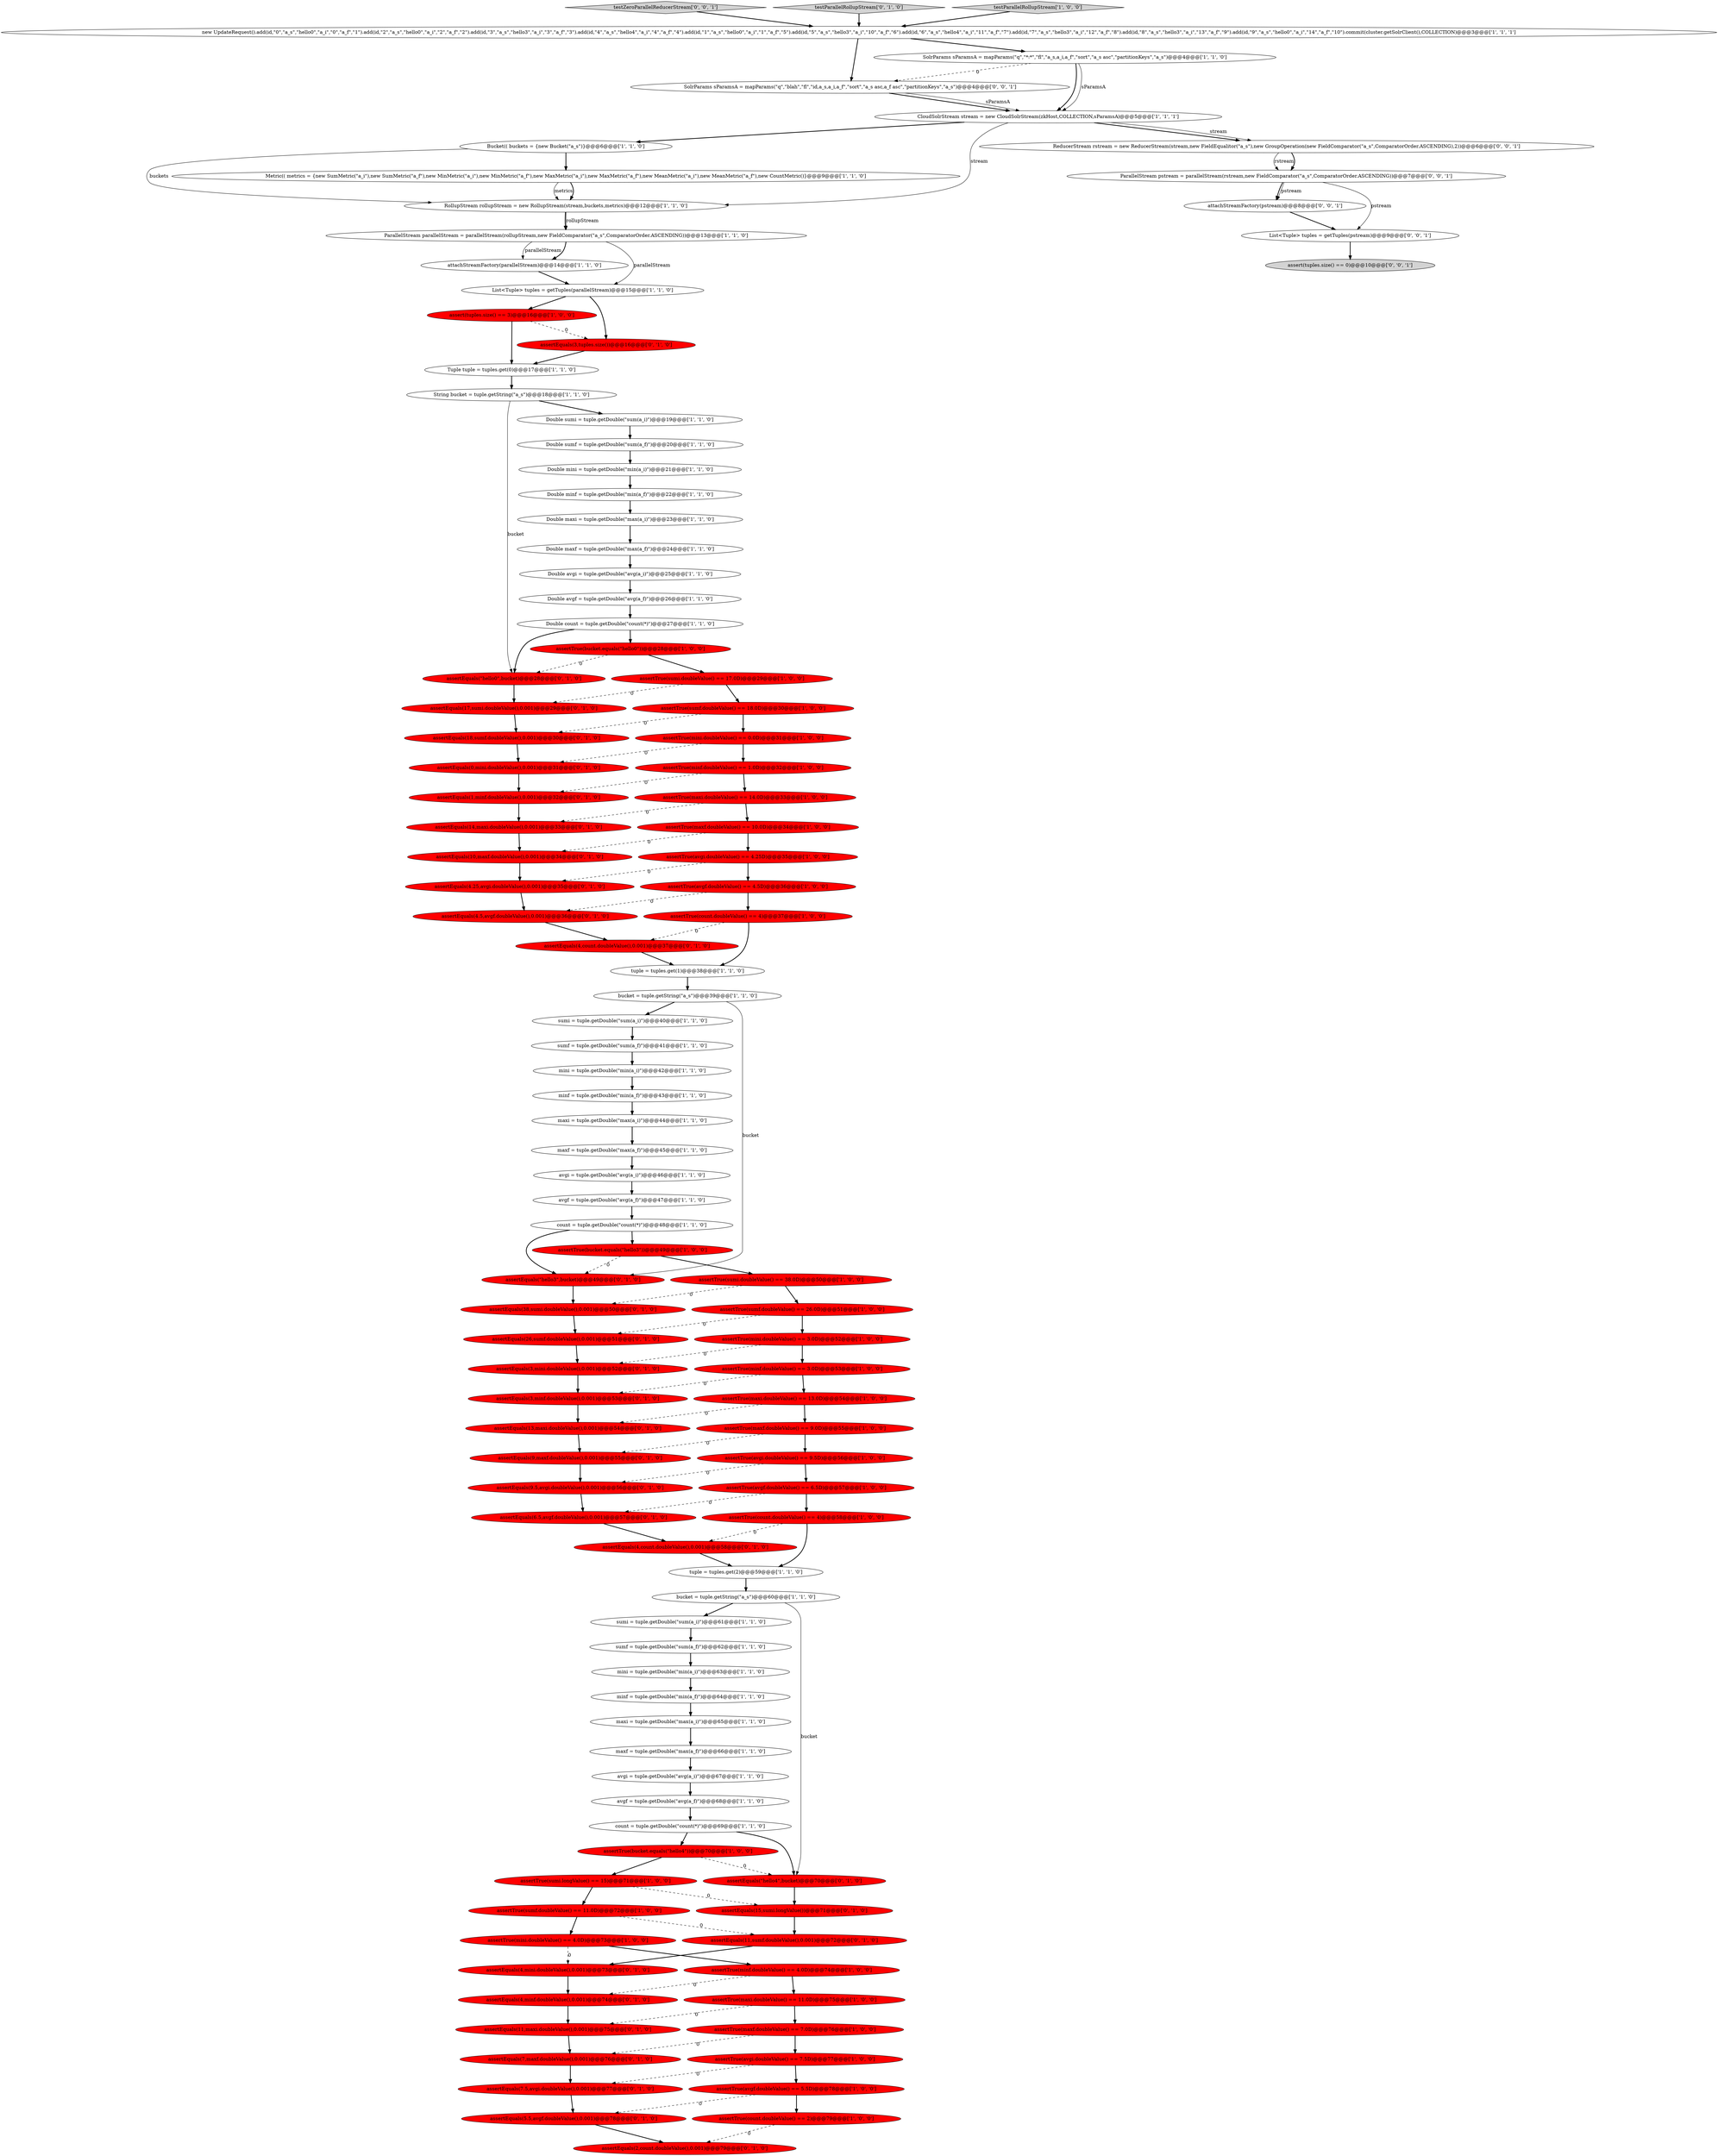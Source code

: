 digraph {
86 [style = filled, label = "assertEquals(\"hello0\",bucket)@@@28@@@['0', '1', '0']", fillcolor = red, shape = ellipse image = "AAA1AAABBB2BBB"];
38 [style = filled, label = "assert(tuples.size() == 3)@@@16@@@['1', '0', '0']", fillcolor = red, shape = ellipse image = "AAA1AAABBB1BBB"];
94 [style = filled, label = "assertEquals(3,minf.doubleValue(),0.001)@@@53@@@['0', '1', '0']", fillcolor = red, shape = ellipse image = "AAA1AAABBB2BBB"];
10 [style = filled, label = "maxf = tuple.getDouble(\"max(a_f)\")@@@66@@@['1', '1', '0']", fillcolor = white, shape = ellipse image = "AAA0AAABBB1BBB"];
12 [style = filled, label = "assertTrue(maxf.doubleValue() == 9.0D)@@@55@@@['1', '0', '0']", fillcolor = red, shape = ellipse image = "AAA1AAABBB1BBB"];
1 [style = filled, label = "Bucket(( buckets = {new Bucket(\"a_s\")}@@@6@@@['1', '1', '0']", fillcolor = white, shape = ellipse image = "AAA0AAABBB1BBB"];
35 [style = filled, label = "count = tuple.getDouble(\"count(*)\")@@@48@@@['1', '1', '0']", fillcolor = white, shape = ellipse image = "AAA0AAABBB1BBB"];
26 [style = filled, label = "ParallelStream parallelStream = parallelStream(rollupStream,new FieldComparator(\"a_s\",ComparatorOrder.ASCENDING))@@@13@@@['1', '1', '0']", fillcolor = white, shape = ellipse image = "AAA0AAABBB1BBB"];
68 [style = filled, label = "new UpdateRequest().add(id,\"0\",\"a_s\",\"hello0\",\"a_i\",\"0\",\"a_f\",\"1\").add(id,\"2\",\"a_s\",\"hello0\",\"a_i\",\"2\",\"a_f\",\"2\").add(id,\"3\",\"a_s\",\"hello3\",\"a_i\",\"3\",\"a_f\",\"3\").add(id,\"4\",\"a_s\",\"hello4\",\"a_i\",\"4\",\"a_f\",\"4\").add(id,\"1\",\"a_s\",\"hello0\",\"a_i\",\"1\",\"a_f\",\"5\").add(id,\"5\",\"a_s\",\"hello3\",\"a_i\",\"10\",\"a_f\",\"6\").add(id,\"6\",\"a_s\",\"hello4\",\"a_i\",\"11\",\"a_f\",\"7\").add(id,\"7\",\"a_s\",\"hello3\",\"a_i\",\"12\",\"a_f\",\"8\").add(id,\"8\",\"a_s\",\"hello3\",\"a_i\",\"13\",\"a_f\",\"9\").add(id,\"9\",\"a_s\",\"hello0\",\"a_i\",\"14\",\"a_f\",\"10\").commit(cluster.getSolrClient(),COLLECTION)@@@3@@@['1', '1', '1']", fillcolor = white, shape = ellipse image = "AAA0AAABBB1BBB"];
5 [style = filled, label = "Double avgi = tuple.getDouble(\"avg(a_i)\")@@@25@@@['1', '1', '0']", fillcolor = white, shape = ellipse image = "AAA0AAABBB1BBB"];
83 [style = filled, label = "assertEquals(18,sumf.doubleValue(),0.001)@@@30@@@['0', '1', '0']", fillcolor = red, shape = ellipse image = "AAA1AAABBB2BBB"];
71 [style = filled, label = "count = tuple.getDouble(\"count(*)\")@@@69@@@['1', '1', '0']", fillcolor = white, shape = ellipse image = "AAA0AAABBB1BBB"];
110 [style = filled, label = "testZeroParallelReducerStream['0', '0', '1']", fillcolor = lightgray, shape = diamond image = "AAA0AAABBB3BBB"];
42 [style = filled, label = "minf = tuple.getDouble(\"min(a_f)\")@@@64@@@['1', '1', '0']", fillcolor = white, shape = ellipse image = "AAA0AAABBB1BBB"];
77 [style = filled, label = "testParallelRollupStream['0', '1', '0']", fillcolor = lightgray, shape = diamond image = "AAA0AAABBB2BBB"];
67 [style = filled, label = "assertTrue(avgf.doubleValue() == 4.5D)@@@36@@@['1', '0', '0']", fillcolor = red, shape = ellipse image = "AAA1AAABBB1BBB"];
33 [style = filled, label = "bucket = tuple.getString(\"a_s\")@@@39@@@['1', '1', '0']", fillcolor = white, shape = ellipse image = "AAA0AAABBB1BBB"];
103 [style = filled, label = "assertEquals(0,mini.doubleValue(),0.001)@@@31@@@['0', '1', '0']", fillcolor = red, shape = ellipse image = "AAA1AAABBB2BBB"];
105 [style = filled, label = "assertEquals(7.5,avgi.doubleValue(),0.001)@@@77@@@['0', '1', '0']", fillcolor = red, shape = ellipse image = "AAA1AAABBB2BBB"];
55 [style = filled, label = "tuple = tuples.get(1)@@@38@@@['1', '1', '0']", fillcolor = white, shape = ellipse image = "AAA0AAABBB1BBB"];
99 [style = filled, label = "assertEquals(4.5,avgf.doubleValue(),0.001)@@@36@@@['0', '1', '0']", fillcolor = red, shape = ellipse image = "AAA1AAABBB2BBB"];
50 [style = filled, label = "assertTrue(avgi.doubleValue() == 4.25D)@@@35@@@['1', '0', '0']", fillcolor = red, shape = ellipse image = "AAA1AAABBB1BBB"];
0 [style = filled, label = "maxi = tuple.getDouble(\"max(a_i)\")@@@65@@@['1', '1', '0']", fillcolor = white, shape = ellipse image = "AAA0AAABBB1BBB"];
29 [style = filled, label = "assertTrue(maxf.doubleValue() == 10.0D)@@@34@@@['1', '0', '0']", fillcolor = red, shape = ellipse image = "AAA1AAABBB1BBB"];
22 [style = filled, label = "Tuple tuple = tuples.get(0)@@@17@@@['1', '1', '0']", fillcolor = white, shape = ellipse image = "AAA0AAABBB1BBB"];
111 [style = filled, label = "SolrParams sParamsA = mapParams(\"q\",\"blah\",\"fl\",\"id,a_s,a_i,a_f\",\"sort\",\"a_s asc,a_f asc\",\"partitionKeys\",\"a_s\")@@@4@@@['0', '0', '1']", fillcolor = white, shape = ellipse image = "AAA0AAABBB3BBB"];
97 [style = filled, label = "assertEquals(4,mini.doubleValue(),0.001)@@@73@@@['0', '1', '0']", fillcolor = red, shape = ellipse image = "AAA1AAABBB2BBB"];
13 [style = filled, label = "assertTrue(avgi.doubleValue() == 9.5D)@@@56@@@['1', '0', '0']", fillcolor = red, shape = ellipse image = "AAA1AAABBB1BBB"];
100 [style = filled, label = "assertEquals(17,sumi.doubleValue(),0.001)@@@29@@@['0', '1', '0']", fillcolor = red, shape = ellipse image = "AAA1AAABBB2BBB"];
14 [style = filled, label = "bucket = tuple.getString(\"a_s\")@@@60@@@['1', '1', '0']", fillcolor = white, shape = ellipse image = "AAA0AAABBB1BBB"];
52 [style = filled, label = "assertTrue(count.doubleValue() == 4)@@@58@@@['1', '0', '0']", fillcolor = red, shape = ellipse image = "AAA1AAABBB1BBB"];
34 [style = filled, label = "mini = tuple.getDouble(\"min(a_i)\")@@@42@@@['1', '1', '0']", fillcolor = white, shape = ellipse image = "AAA0AAABBB1BBB"];
112 [style = filled, label = "assert(tuples.size() == 0)@@@10@@@['0', '0', '1']", fillcolor = lightgray, shape = ellipse image = "AAA0AAABBB3BBB"];
57 [style = filled, label = "assertTrue(sumf.doubleValue() == 26.0D)@@@51@@@['1', '0', '0']", fillcolor = red, shape = ellipse image = "AAA1AAABBB1BBB"];
66 [style = filled, label = "RollupStream rollupStream = new RollupStream(stream,buckets,metrics)@@@12@@@['1', '1', '0']", fillcolor = white, shape = ellipse image = "AAA0AAABBB1BBB"];
2 [style = filled, label = "mini = tuple.getDouble(\"min(a_i)\")@@@63@@@['1', '1', '0']", fillcolor = white, shape = ellipse image = "AAA0AAABBB1BBB"];
3 [style = filled, label = "CloudSolrStream stream = new CloudSolrStream(zkHost,COLLECTION,sParamsA)@@@5@@@['1', '1', '1']", fillcolor = white, shape = ellipse image = "AAA0AAABBB1BBB"];
30 [style = filled, label = "assertTrue(bucket.equals(\"hello4\"))@@@70@@@['1', '0', '0']", fillcolor = red, shape = ellipse image = "AAA1AAABBB1BBB"];
63 [style = filled, label = "Double maxf = tuple.getDouble(\"max(a_f)\")@@@24@@@['1', '1', '0']", fillcolor = white, shape = ellipse image = "AAA0AAABBB1BBB"];
27 [style = filled, label = "assertTrue(bucket.equals(\"hello0\"))@@@28@@@['1', '0', '0']", fillcolor = red, shape = ellipse image = "AAA1AAABBB1BBB"];
56 [style = filled, label = "SolrParams sParamsA = mapParams(\"q\",\"*:*\",\"fl\",\"a_s,a_i,a_f\",\"sort\",\"a_s asc\",\"partitionKeys\",\"a_s\")@@@4@@@['1', '1', '0']", fillcolor = white, shape = ellipse image = "AAA0AAABBB1BBB"];
40 [style = filled, label = "minf = tuple.getDouble(\"min(a_f)\")@@@43@@@['1', '1', '0']", fillcolor = white, shape = ellipse image = "AAA0AAABBB1BBB"];
41 [style = filled, label = "sumi = tuple.getDouble(\"sum(a_i)\")@@@61@@@['1', '1', '0']", fillcolor = white, shape = ellipse image = "AAA0AAABBB1BBB"];
72 [style = filled, label = "maxf = tuple.getDouble(\"max(a_f)\")@@@45@@@['1', '1', '0']", fillcolor = white, shape = ellipse image = "AAA0AAABBB1BBB"];
37 [style = filled, label = "assertTrue(mini.doubleValue() == 4.0D)@@@73@@@['1', '0', '0']", fillcolor = red, shape = ellipse image = "AAA1AAABBB1BBB"];
82 [style = filled, label = "assertEquals(4,count.doubleValue(),0.001)@@@37@@@['0', '1', '0']", fillcolor = red, shape = ellipse image = "AAA1AAABBB2BBB"];
6 [style = filled, label = "attachStreamFactory(parallelStream)@@@14@@@['1', '1', '0']", fillcolor = white, shape = ellipse image = "AAA0AAABBB1BBB"];
15 [style = filled, label = "assertTrue(maxi.doubleValue() == 14.0D)@@@33@@@['1', '0', '0']", fillcolor = red, shape = ellipse image = "AAA1AAABBB1BBB"];
39 [style = filled, label = "assertTrue(sumi.doubleValue() == 38.0D)@@@50@@@['1', '0', '0']", fillcolor = red, shape = ellipse image = "AAA1AAABBB1BBB"];
59 [style = filled, label = "assertTrue(avgf.doubleValue() == 6.5D)@@@57@@@['1', '0', '0']", fillcolor = red, shape = ellipse image = "AAA1AAABBB1BBB"];
60 [style = filled, label = "avgi = tuple.getDouble(\"avg(a_i)\")@@@46@@@['1', '1', '0']", fillcolor = white, shape = ellipse image = "AAA0AAABBB1BBB"];
80 [style = filled, label = "assertEquals(5.5,avgf.doubleValue(),0.001)@@@78@@@['0', '1', '0']", fillcolor = red, shape = ellipse image = "AAA1AAABBB2BBB"];
47 [style = filled, label = "assertTrue(count.doubleValue() == 2)@@@79@@@['1', '0', '0']", fillcolor = red, shape = ellipse image = "AAA1AAABBB1BBB"];
81 [style = filled, label = "assertEquals(10,maxf.doubleValue(),0.001)@@@34@@@['0', '1', '0']", fillcolor = red, shape = ellipse image = "AAA1AAABBB2BBB"];
104 [style = filled, label = "assertEquals(9.5,avgi.doubleValue(),0.001)@@@56@@@['0', '1', '0']", fillcolor = red, shape = ellipse image = "AAA1AAABBB2BBB"];
11 [style = filled, label = "assertTrue(maxf.doubleValue() == 7.0D)@@@76@@@['1', '0', '0']", fillcolor = red, shape = ellipse image = "AAA1AAABBB1BBB"];
25 [style = filled, label = "Double avgf = tuple.getDouble(\"avg(a_f)\")@@@26@@@['1', '1', '0']", fillcolor = white, shape = ellipse image = "AAA0AAABBB1BBB"];
51 [style = filled, label = "assertTrue(maxi.doubleValue() == 13.0D)@@@54@@@['1', '0', '0']", fillcolor = red, shape = ellipse image = "AAA1AAABBB1BBB"];
76 [style = filled, label = "assertEquals(14,maxi.doubleValue(),0.001)@@@33@@@['0', '1', '0']", fillcolor = red, shape = ellipse image = "AAA1AAABBB2BBB"];
79 [style = filled, label = "assertEquals(11,maxi.doubleValue(),0.001)@@@75@@@['0', '1', '0']", fillcolor = red, shape = ellipse image = "AAA1AAABBB2BBB"];
61 [style = filled, label = "assertTrue(mini.doubleValue() == 0.0D)@@@31@@@['1', '0', '0']", fillcolor = red, shape = ellipse image = "AAA1AAABBB1BBB"];
73 [style = filled, label = "sumi = tuple.getDouble(\"sum(a_i)\")@@@40@@@['1', '1', '0']", fillcolor = white, shape = ellipse image = "AAA0AAABBB1BBB"];
88 [style = filled, label = "assertEquals(\"hello3\",bucket)@@@49@@@['0', '1', '0']", fillcolor = red, shape = ellipse image = "AAA1AAABBB2BBB"];
24 [style = filled, label = "assertTrue(sumi.doubleValue() == 17.0D)@@@29@@@['1', '0', '0']", fillcolor = red, shape = ellipse image = "AAA1AAABBB1BBB"];
78 [style = filled, label = "assertEquals(7,maxf.doubleValue(),0.001)@@@76@@@['0', '1', '0']", fillcolor = red, shape = ellipse image = "AAA1AAABBB2BBB"];
74 [style = filled, label = "assertEquals(13,maxi.doubleValue(),0.001)@@@54@@@['0', '1', '0']", fillcolor = red, shape = ellipse image = "AAA1AAABBB2BBB"];
9 [style = filled, label = "assertTrue(minf.doubleValue() == 3.0D)@@@53@@@['1', '0', '0']", fillcolor = red, shape = ellipse image = "AAA1AAABBB1BBB"];
45 [style = filled, label = "maxi = tuple.getDouble(\"max(a_i)\")@@@44@@@['1', '1', '0']", fillcolor = white, shape = ellipse image = "AAA0AAABBB1BBB"];
96 [style = filled, label = "assertEquals(6.5,avgf.doubleValue(),0.001)@@@57@@@['0', '1', '0']", fillcolor = red, shape = ellipse image = "AAA1AAABBB2BBB"];
62 [style = filled, label = "assertTrue(bucket.equals(\"hello3\"))@@@49@@@['1', '0', '0']", fillcolor = red, shape = ellipse image = "AAA1AAABBB1BBB"];
75 [style = filled, label = "assertEquals(9,maxf.doubleValue(),0.001)@@@55@@@['0', '1', '0']", fillcolor = red, shape = ellipse image = "AAA1AAABBB2BBB"];
18 [style = filled, label = "Double maxi = tuple.getDouble(\"max(a_i)\")@@@23@@@['1', '1', '0']", fillcolor = white, shape = ellipse image = "AAA0AAABBB1BBB"];
43 [style = filled, label = "Double minf = tuple.getDouble(\"min(a_f)\")@@@22@@@['1', '1', '0']", fillcolor = white, shape = ellipse image = "AAA0AAABBB1BBB"];
109 [style = filled, label = "attachStreamFactory(pstream)@@@8@@@['0', '0', '1']", fillcolor = white, shape = ellipse image = "AAA0AAABBB3BBB"];
101 [style = filled, label = "assertEquals(1,minf.doubleValue(),0.001)@@@32@@@['0', '1', '0']", fillcolor = red, shape = ellipse image = "AAA1AAABBB2BBB"];
31 [style = filled, label = "assertTrue(minf.doubleValue() == 4.0D)@@@74@@@['1', '0', '0']", fillcolor = red, shape = ellipse image = "AAA1AAABBB1BBB"];
58 [style = filled, label = "Metric(( metrics = {new SumMetric(\"a_i\"),new SumMetric(\"a_f\"),new MinMetric(\"a_i\"),new MinMetric(\"a_f\"),new MaxMetric(\"a_i\"),new MaxMetric(\"a_f\"),new MeanMetric(\"a_i\"),new MeanMetric(\"a_f\"),new CountMetric()}@@@9@@@['1', '1', '0']", fillcolor = white, shape = ellipse image = "AAA0AAABBB1BBB"];
87 [style = filled, label = "assertEquals(4,minf.doubleValue(),0.001)@@@74@@@['0', '1', '0']", fillcolor = red, shape = ellipse image = "AAA1AAABBB2BBB"];
92 [style = filled, label = "assertEquals(4,count.doubleValue(),0.001)@@@58@@@['0', '1', '0']", fillcolor = red, shape = ellipse image = "AAA1AAABBB2BBB"];
89 [style = filled, label = "assertEquals(4.25,avgi.doubleValue(),0.001)@@@35@@@['0', '1', '0']", fillcolor = red, shape = ellipse image = "AAA1AAABBB2BBB"];
70 [style = filled, label = "avgf = tuple.getDouble(\"avg(a_f)\")@@@47@@@['1', '1', '0']", fillcolor = white, shape = ellipse image = "AAA0AAABBB1BBB"];
91 [style = filled, label = "assertEquals(11,sumf.doubleValue(),0.001)@@@72@@@['0', '1', '0']", fillcolor = red, shape = ellipse image = "AAA1AAABBB2BBB"];
102 [style = filled, label = "assertEquals(26,sumf.doubleValue(),0.001)@@@51@@@['0', '1', '0']", fillcolor = red, shape = ellipse image = "AAA1AAABBB2BBB"];
49 [style = filled, label = "assertTrue(sumi.longValue() == 15)@@@71@@@['1', '0', '0']", fillcolor = red, shape = ellipse image = "AAA1AAABBB1BBB"];
17 [style = filled, label = "List<Tuple> tuples = getTuples(parallelStream)@@@15@@@['1', '1', '0']", fillcolor = white, shape = ellipse image = "AAA0AAABBB1BBB"];
54 [style = filled, label = "assertTrue(count.doubleValue() == 4)@@@37@@@['1', '0', '0']", fillcolor = red, shape = ellipse image = "AAA1AAABBB1BBB"];
8 [style = filled, label = "Double sumf = tuple.getDouble(\"sum(a_f)\")@@@20@@@['1', '1', '0']", fillcolor = white, shape = ellipse image = "AAA0AAABBB1BBB"];
32 [style = filled, label = "avgi = tuple.getDouble(\"avg(a_i)\")@@@67@@@['1', '1', '0']", fillcolor = white, shape = ellipse image = "AAA0AAABBB1BBB"];
53 [style = filled, label = "Double count = tuple.getDouble(\"count(*)\")@@@27@@@['1', '1', '0']", fillcolor = white, shape = ellipse image = "AAA0AAABBB1BBB"];
16 [style = filled, label = "tuple = tuples.get(2)@@@59@@@['1', '1', '0']", fillcolor = white, shape = ellipse image = "AAA0AAABBB1BBB"];
28 [style = filled, label = "assertTrue(mini.doubleValue() == 3.0D)@@@52@@@['1', '0', '0']", fillcolor = red, shape = ellipse image = "AAA1AAABBB1BBB"];
64 [style = filled, label = "testParallelRollupStream['1', '0', '0']", fillcolor = lightgray, shape = diamond image = "AAA0AAABBB1BBB"];
69 [style = filled, label = "assertTrue(minf.doubleValue() == 1.0D)@@@32@@@['1', '0', '0']", fillcolor = red, shape = ellipse image = "AAA1AAABBB1BBB"];
4 [style = filled, label = "assertTrue(sumf.doubleValue() == 11.0D)@@@72@@@['1', '0', '0']", fillcolor = red, shape = ellipse image = "AAA1AAABBB1BBB"];
23 [style = filled, label = "assertTrue(maxi.doubleValue() == 11.0D)@@@75@@@['1', '0', '0']", fillcolor = red, shape = ellipse image = "AAA1AAABBB1BBB"];
95 [style = filled, label = "assertEquals(\"hello4\",bucket)@@@70@@@['0', '1', '0']", fillcolor = red, shape = ellipse image = "AAA1AAABBB2BBB"];
7 [style = filled, label = "sumf = tuple.getDouble(\"sum(a_f)\")@@@41@@@['1', '1', '0']", fillcolor = white, shape = ellipse image = "AAA0AAABBB1BBB"];
36 [style = filled, label = "assertTrue(avgi.doubleValue() == 7.5D)@@@77@@@['1', '0', '0']", fillcolor = red, shape = ellipse image = "AAA1AAABBB1BBB"];
107 [style = filled, label = "ParallelStream pstream = parallelStream(rstream,new FieldComparator(\"a_s\",ComparatorOrder.ASCENDING))@@@7@@@['0', '0', '1']", fillcolor = white, shape = ellipse image = "AAA0AAABBB3BBB"];
44 [style = filled, label = "Double mini = tuple.getDouble(\"min(a_i)\")@@@21@@@['1', '1', '0']", fillcolor = white, shape = ellipse image = "AAA0AAABBB1BBB"];
93 [style = filled, label = "assertEquals(3,mini.doubleValue(),0.001)@@@52@@@['0', '1', '0']", fillcolor = red, shape = ellipse image = "AAA1AAABBB2BBB"];
65 [style = filled, label = "sumf = tuple.getDouble(\"sum(a_f)\")@@@62@@@['1', '1', '0']", fillcolor = white, shape = ellipse image = "AAA0AAABBB1BBB"];
106 [style = filled, label = "List<Tuple> tuples = getTuples(pstream)@@@9@@@['0', '0', '1']", fillcolor = white, shape = ellipse image = "AAA0AAABBB3BBB"];
98 [style = filled, label = "assertEquals(3,tuples.size())@@@16@@@['0', '1', '0']", fillcolor = red, shape = ellipse image = "AAA1AAABBB2BBB"];
20 [style = filled, label = "String bucket = tuple.getString(\"a_s\")@@@18@@@['1', '1', '0']", fillcolor = white, shape = ellipse image = "AAA0AAABBB1BBB"];
46 [style = filled, label = "Double sumi = tuple.getDouble(\"sum(a_i)\")@@@19@@@['1', '1', '0']", fillcolor = white, shape = ellipse image = "AAA0AAABBB1BBB"];
85 [style = filled, label = "assertEquals(2,count.doubleValue(),0.001)@@@79@@@['0', '1', '0']", fillcolor = red, shape = ellipse image = "AAA1AAABBB2BBB"];
90 [style = filled, label = "assertEquals(15,sumi.longValue())@@@71@@@['0', '1', '0']", fillcolor = red, shape = ellipse image = "AAA1AAABBB2BBB"];
108 [style = filled, label = "ReducerStream rstream = new ReducerStream(stream,new FieldEqualitor(\"a_s\"),new GroupOperation(new FieldComparator(\"a_s\",ComparatorOrder.ASCENDING),2))@@@6@@@['0', '0', '1']", fillcolor = white, shape = ellipse image = "AAA0AAABBB3BBB"];
48 [style = filled, label = "assertTrue(avgf.doubleValue() == 5.5D)@@@78@@@['1', '0', '0']", fillcolor = red, shape = ellipse image = "AAA1AAABBB1BBB"];
84 [style = filled, label = "assertEquals(38,sumi.doubleValue(),0.001)@@@50@@@['0', '1', '0']", fillcolor = red, shape = ellipse image = "AAA1AAABBB2BBB"];
19 [style = filled, label = "avgf = tuple.getDouble(\"avg(a_f)\")@@@68@@@['1', '1', '0']", fillcolor = white, shape = ellipse image = "AAA0AAABBB1BBB"];
21 [style = filled, label = "assertTrue(sumf.doubleValue() == 18.0D)@@@30@@@['1', '0', '0']", fillcolor = red, shape = ellipse image = "AAA1AAABBB1BBB"];
54->55 [style = bold, label=""];
26->6 [style = solid, label="parallelStream"];
71->30 [style = bold, label=""];
66->26 [style = bold, label=""];
56->3 [style = bold, label=""];
66->26 [style = solid, label="rollupStream"];
29->81 [style = dashed, label="0"];
25->53 [style = bold, label=""];
69->15 [style = bold, label=""];
28->9 [style = bold, label=""];
10->32 [style = bold, label=""];
30->49 [style = bold, label=""];
43->18 [style = bold, label=""];
8->44 [style = bold, label=""];
19->71 [style = bold, label=""];
11->36 [style = bold, label=""];
11->78 [style = dashed, label="0"];
17->38 [style = bold, label=""];
53->27 [style = bold, label=""];
39->57 [style = bold, label=""];
13->59 [style = bold, label=""];
111->3 [style = bold, label=""];
52->92 [style = dashed, label="0"];
24->21 [style = bold, label=""];
37->31 [style = bold, label=""];
93->94 [style = bold, label=""];
78->105 [style = bold, label=""];
76->81 [style = bold, label=""];
70->35 [style = bold, label=""];
48->80 [style = dashed, label="0"];
16->14 [style = bold, label=""];
24->100 [style = dashed, label="0"];
3->108 [style = bold, label=""];
49->4 [style = bold, label=""];
108->107 [style = solid, label="rstream"];
100->83 [style = bold, label=""];
21->61 [style = bold, label=""];
81->89 [style = bold, label=""];
51->74 [style = dashed, label="0"];
33->88 [style = solid, label="bucket"];
31->87 [style = dashed, label="0"];
9->51 [style = bold, label=""];
63->5 [style = bold, label=""];
71->95 [style = bold, label=""];
60->70 [style = bold, label=""];
83->103 [style = bold, label=""];
36->105 [style = dashed, label="0"];
80->85 [style = bold, label=""];
23->79 [style = dashed, label="0"];
41->65 [style = bold, label=""];
56->3 [style = solid, label="sParamsA"];
53->86 [style = bold, label=""];
26->6 [style = bold, label=""];
4->91 [style = dashed, label="0"];
50->89 [style = dashed, label="0"];
21->83 [style = dashed, label="0"];
50->67 [style = bold, label=""];
110->68 [style = bold, label=""];
5->25 [style = bold, label=""];
62->39 [style = bold, label=""];
105->80 [style = bold, label=""];
1->58 [style = bold, label=""];
14->95 [style = solid, label="bucket"];
22->20 [style = bold, label=""];
86->100 [style = bold, label=""];
13->104 [style = dashed, label="0"];
65->2 [style = bold, label=""];
3->66 [style = solid, label="stream"];
107->109 [style = bold, label=""];
87->79 [style = bold, label=""];
49->90 [style = dashed, label="0"];
96->92 [style = bold, label=""];
62->88 [style = dashed, label="0"];
90->91 [style = bold, label=""];
15->29 [style = bold, label=""];
88->84 [style = bold, label=""];
68->111 [style = bold, label=""];
6->17 [style = bold, label=""];
74->75 [style = bold, label=""];
57->102 [style = dashed, label="0"];
94->74 [style = bold, label=""];
56->111 [style = dashed, label="0"];
20->86 [style = solid, label="bucket"];
34->40 [style = bold, label=""];
3->1 [style = bold, label=""];
67->54 [style = bold, label=""];
75->104 [style = bold, label=""];
51->12 [style = bold, label=""];
98->22 [style = bold, label=""];
26->17 [style = solid, label="parallelStream"];
84->102 [style = bold, label=""];
61->69 [style = bold, label=""];
35->88 [style = bold, label=""];
47->85 [style = dashed, label="0"];
17->98 [style = bold, label=""];
95->90 [style = bold, label=""];
73->7 [style = bold, label=""];
111->3 [style = solid, label="sParamsA"];
30->95 [style = dashed, label="0"];
32->19 [style = bold, label=""];
58->66 [style = solid, label="metrics"];
108->107 [style = bold, label=""];
77->68 [style = bold, label=""];
42->0 [style = bold, label=""];
58->66 [style = bold, label=""];
28->93 [style = dashed, label="0"];
67->99 [style = dashed, label="0"];
12->13 [style = bold, label=""];
91->97 [style = bold, label=""];
54->82 [style = dashed, label="0"];
89->99 [style = bold, label=""];
101->76 [style = bold, label=""];
52->16 [style = bold, label=""];
29->50 [style = bold, label=""];
46->8 [style = bold, label=""];
92->16 [style = bold, label=""];
107->106 [style = solid, label="pstream"];
82->55 [style = bold, label=""];
27->24 [style = bold, label=""];
45->72 [style = bold, label=""];
23->11 [style = bold, label=""];
14->41 [style = bold, label=""];
3->108 [style = solid, label="stream"];
12->75 [style = dashed, label="0"];
109->106 [style = bold, label=""];
31->23 [style = bold, label=""];
69->101 [style = dashed, label="0"];
59->96 [style = dashed, label="0"];
57->28 [style = bold, label=""];
97->87 [style = bold, label=""];
104->96 [style = bold, label=""];
20->46 [style = bold, label=""];
1->66 [style = solid, label="buckets"];
59->52 [style = bold, label=""];
61->103 [style = dashed, label="0"];
15->76 [style = dashed, label="0"];
27->86 [style = dashed, label="0"];
72->60 [style = bold, label=""];
38->98 [style = dashed, label="0"];
99->82 [style = bold, label=""];
68->56 [style = bold, label=""];
44->43 [style = bold, label=""];
18->63 [style = bold, label=""];
0->10 [style = bold, label=""];
103->101 [style = bold, label=""];
7->34 [style = bold, label=""];
107->109 [style = solid, label="pstream"];
4->37 [style = bold, label=""];
79->78 [style = bold, label=""];
48->47 [style = bold, label=""];
37->97 [style = dashed, label="0"];
33->73 [style = bold, label=""];
9->94 [style = dashed, label="0"];
35->62 [style = bold, label=""];
36->48 [style = bold, label=""];
64->68 [style = bold, label=""];
102->93 [style = bold, label=""];
39->84 [style = dashed, label="0"];
106->112 [style = bold, label=""];
40->45 [style = bold, label=""];
38->22 [style = bold, label=""];
2->42 [style = bold, label=""];
55->33 [style = bold, label=""];
}
